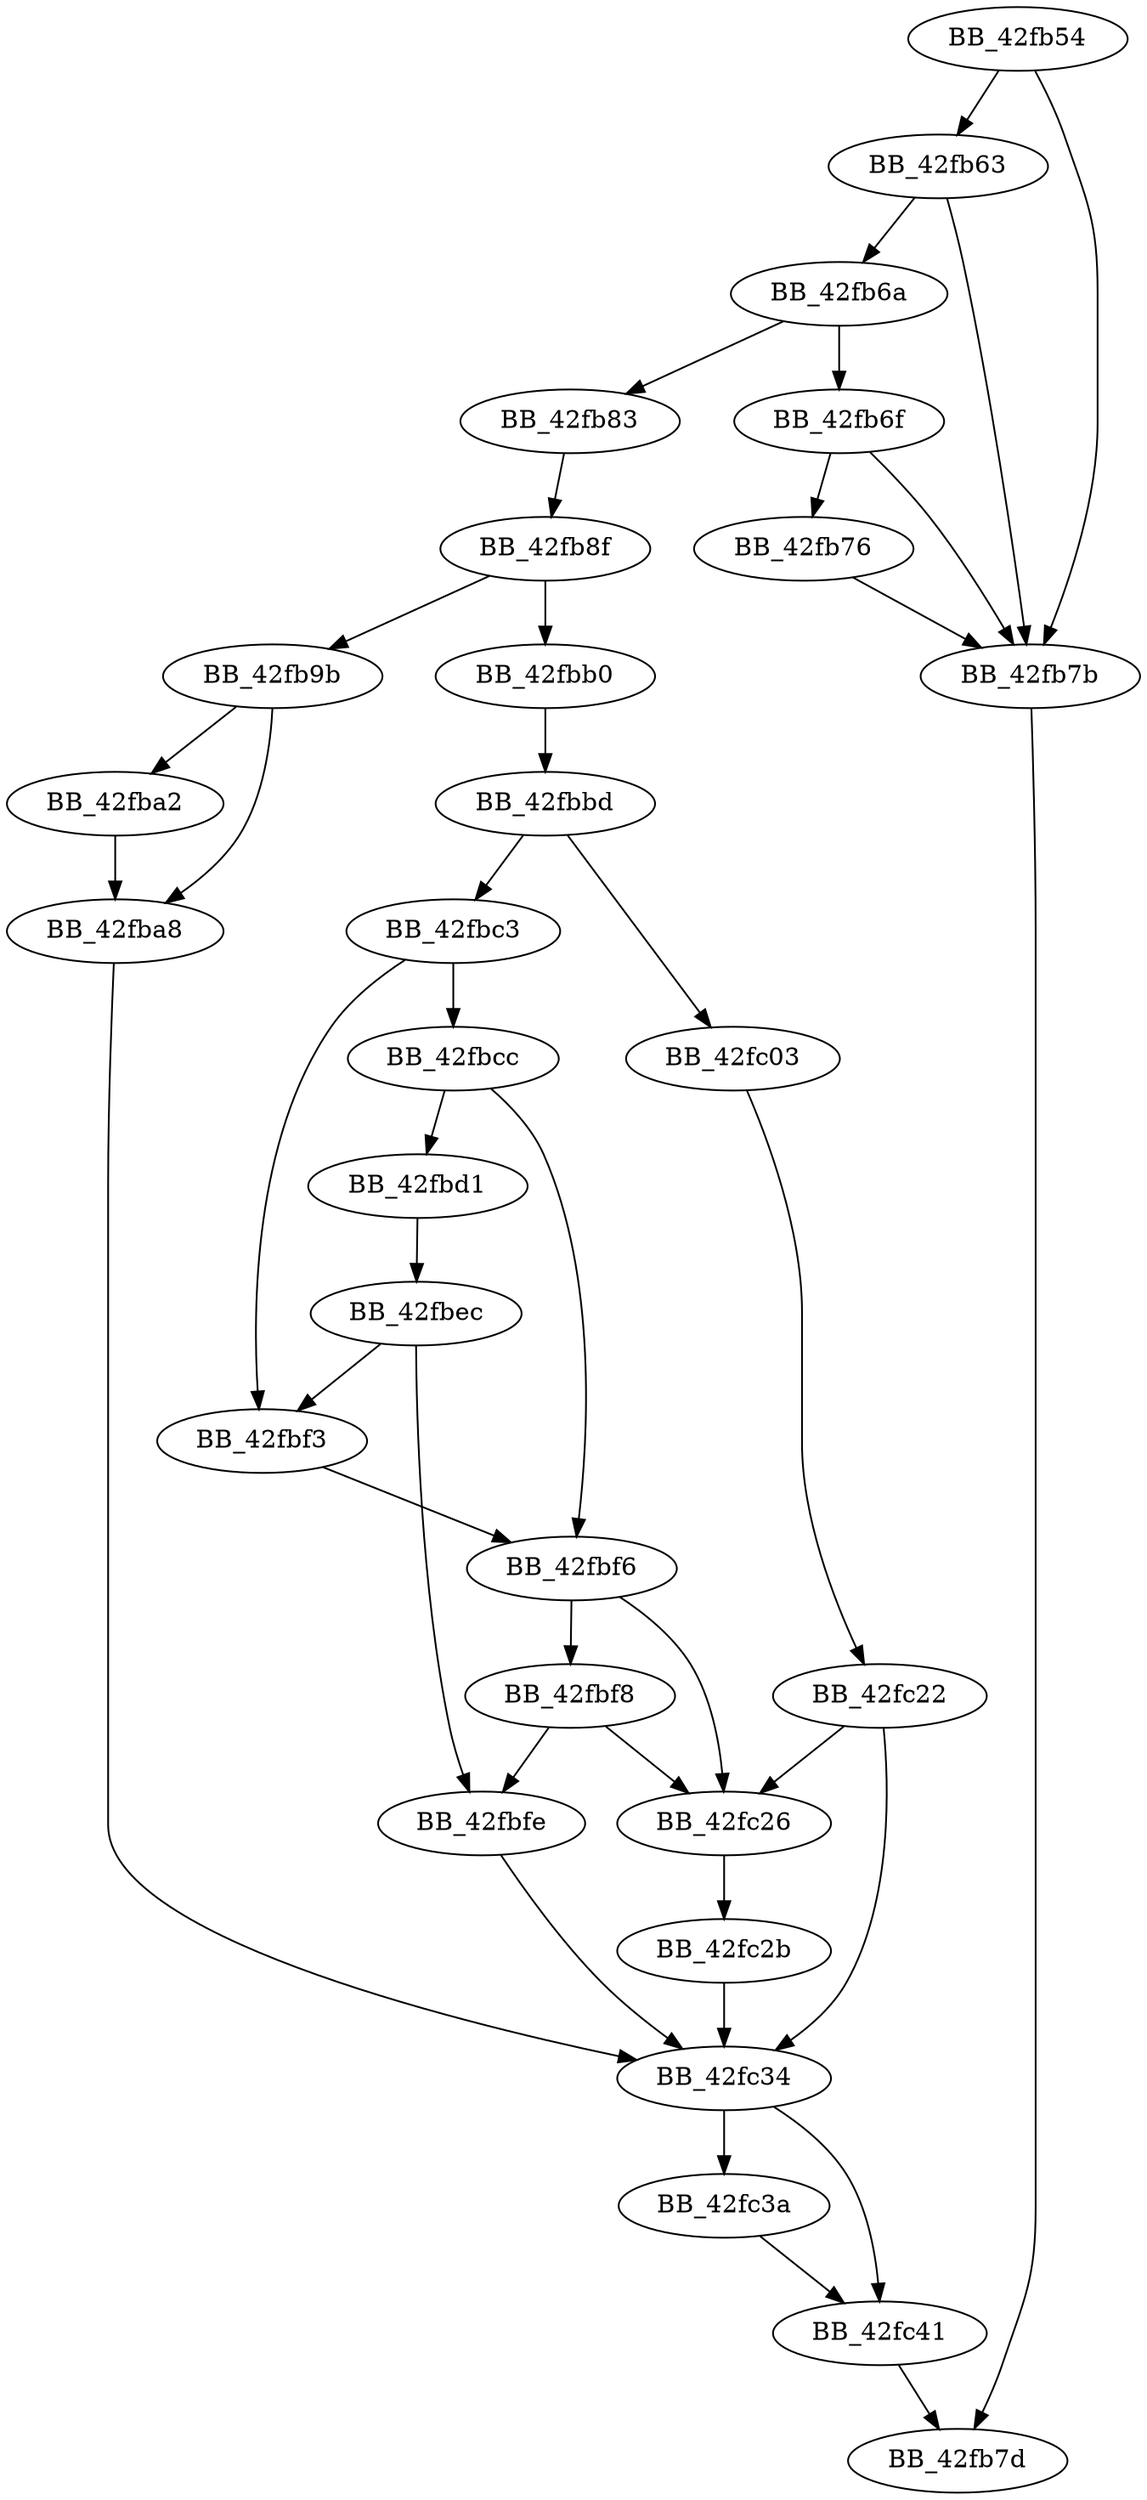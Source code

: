 DiGraph __mbtowc_l{
BB_42fb54->BB_42fb63
BB_42fb54->BB_42fb7b
BB_42fb63->BB_42fb6a
BB_42fb63->BB_42fb7b
BB_42fb6a->BB_42fb6f
BB_42fb6a->BB_42fb83
BB_42fb6f->BB_42fb76
BB_42fb6f->BB_42fb7b
BB_42fb76->BB_42fb7b
BB_42fb7b->BB_42fb7d
BB_42fb83->BB_42fb8f
BB_42fb8f->BB_42fb9b
BB_42fb8f->BB_42fbb0
BB_42fb9b->BB_42fba2
BB_42fb9b->BB_42fba8
BB_42fba2->BB_42fba8
BB_42fba8->BB_42fc34
BB_42fbb0->BB_42fbbd
BB_42fbbd->BB_42fbc3
BB_42fbbd->BB_42fc03
BB_42fbc3->BB_42fbcc
BB_42fbc3->BB_42fbf3
BB_42fbcc->BB_42fbd1
BB_42fbcc->BB_42fbf6
BB_42fbd1->BB_42fbec
BB_42fbec->BB_42fbf3
BB_42fbec->BB_42fbfe
BB_42fbf3->BB_42fbf6
BB_42fbf6->BB_42fbf8
BB_42fbf6->BB_42fc26
BB_42fbf8->BB_42fbfe
BB_42fbf8->BB_42fc26
BB_42fbfe->BB_42fc34
BB_42fc03->BB_42fc22
BB_42fc22->BB_42fc26
BB_42fc22->BB_42fc34
BB_42fc26->BB_42fc2b
BB_42fc2b->BB_42fc34
BB_42fc34->BB_42fc3a
BB_42fc34->BB_42fc41
BB_42fc3a->BB_42fc41
BB_42fc41->BB_42fb7d
}
